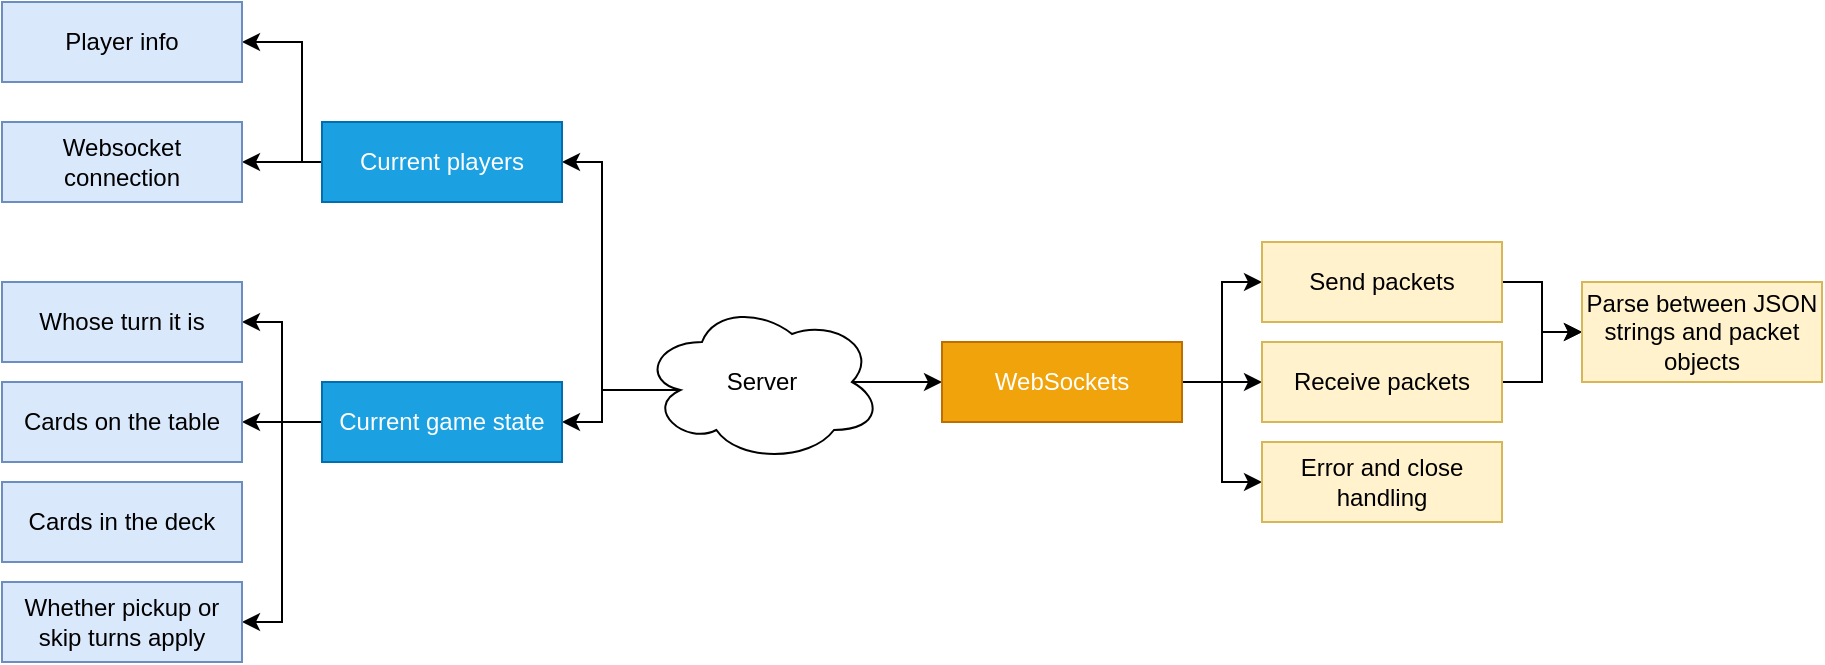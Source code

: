 <mxfile version="13.7.3" type="device"><diagram id="EEIkocR7VSgK2zW3AR_D" name="Page-1"><mxGraphModel dx="1205" dy="696" grid="1" gridSize="10" guides="1" tooltips="1" connect="1" arrows="1" fold="1" page="1" pageScale="1" pageWidth="850" pageHeight="1100" math="0" shadow="0"><root><mxCell id="0"/><mxCell id="1" parent="0"/><mxCell id="SCkdVKrmXf7nQR4t0vMf-5" style="edgeStyle=orthogonalEdgeStyle;rounded=0;orthogonalLoop=1;jettySize=auto;html=1;exitX=0.16;exitY=0.55;exitDx=0;exitDy=0;exitPerimeter=0;entryX=1;entryY=0.5;entryDx=0;entryDy=0;" edge="1" parent="1" source="SCkdVKrmXf7nQR4t0vMf-1" target="SCkdVKrmXf7nQR4t0vMf-2"><mxGeometry relative="1" as="geometry"/></mxCell><mxCell id="SCkdVKrmXf7nQR4t0vMf-16" style="edgeStyle=orthogonalEdgeStyle;rounded=0;orthogonalLoop=1;jettySize=auto;html=1;exitX=0.16;exitY=0.55;exitDx=0;exitDy=0;exitPerimeter=0;entryX=1;entryY=0.5;entryDx=0;entryDy=0;" edge="1" parent="1" source="SCkdVKrmXf7nQR4t0vMf-1" target="SCkdVKrmXf7nQR4t0vMf-8"><mxGeometry relative="1" as="geometry"/></mxCell><mxCell id="SCkdVKrmXf7nQR4t0vMf-27" style="edgeStyle=orthogonalEdgeStyle;rounded=0;orthogonalLoop=1;jettySize=auto;html=1;entryX=0;entryY=0.5;entryDx=0;entryDy=0;exitX=0.875;exitY=0.5;exitDx=0;exitDy=0;exitPerimeter=0;" edge="1" parent="1" source="SCkdVKrmXf7nQR4t0vMf-1" target="SCkdVKrmXf7nQR4t0vMf-20"><mxGeometry relative="1" as="geometry"/></mxCell><mxCell id="SCkdVKrmXf7nQR4t0vMf-1" value="Server" style="ellipse;shape=cloud;whiteSpace=wrap;html=1;" vertex="1" parent="1"><mxGeometry x="360" y="370" width="120" height="80" as="geometry"/></mxCell><mxCell id="SCkdVKrmXf7nQR4t0vMf-6" style="edgeStyle=orthogonalEdgeStyle;rounded=0;orthogonalLoop=1;jettySize=auto;html=1;entryX=1;entryY=0.5;entryDx=0;entryDy=0;" edge="1" parent="1" source="SCkdVKrmXf7nQR4t0vMf-2" target="SCkdVKrmXf7nQR4t0vMf-4"><mxGeometry relative="1" as="geometry"/></mxCell><mxCell id="SCkdVKrmXf7nQR4t0vMf-7" style="edgeStyle=orthogonalEdgeStyle;rounded=0;orthogonalLoop=1;jettySize=auto;html=1;entryX=1;entryY=0.5;entryDx=0;entryDy=0;" edge="1" parent="1" source="SCkdVKrmXf7nQR4t0vMf-2" target="SCkdVKrmXf7nQR4t0vMf-3"><mxGeometry relative="1" as="geometry"><Array as="points"><mxPoint x="190" y="300"/><mxPoint x="190" y="240"/></Array></mxGeometry></mxCell><mxCell id="SCkdVKrmXf7nQR4t0vMf-2" value="Current players" style="rounded=0;whiteSpace=wrap;html=1;fillColor=#1ba1e2;strokeColor=#006EAF;fontColor=#ffffff;" vertex="1" parent="1"><mxGeometry x="200" y="280" width="120" height="40" as="geometry"/></mxCell><mxCell id="SCkdVKrmXf7nQR4t0vMf-3" value="Player info" style="rounded=0;whiteSpace=wrap;html=1;fillColor=#dae8fc;strokeColor=#6c8ebf;" vertex="1" parent="1"><mxGeometry x="40" y="220" width="120" height="40" as="geometry"/></mxCell><mxCell id="SCkdVKrmXf7nQR4t0vMf-4" value="Websocket connection" style="rounded=0;whiteSpace=wrap;html=1;fillColor=#dae8fc;strokeColor=#6c8ebf;" vertex="1" parent="1"><mxGeometry x="40" y="280" width="120" height="40" as="geometry"/></mxCell><mxCell id="SCkdVKrmXf7nQR4t0vMf-13" style="edgeStyle=orthogonalEdgeStyle;rounded=0;orthogonalLoop=1;jettySize=auto;html=1;entryX=1;entryY=0.5;entryDx=0;entryDy=0;" edge="1" parent="1" source="SCkdVKrmXf7nQR4t0vMf-8" target="SCkdVKrmXf7nQR4t0vMf-9"><mxGeometry relative="1" as="geometry"/></mxCell><mxCell id="SCkdVKrmXf7nQR4t0vMf-14" style="edgeStyle=orthogonalEdgeStyle;rounded=0;orthogonalLoop=1;jettySize=auto;html=1;entryX=1;entryY=0.5;entryDx=0;entryDy=0;" edge="1" parent="1" source="SCkdVKrmXf7nQR4t0vMf-8" target="SCkdVKrmXf7nQR4t0vMf-10"><mxGeometry relative="1" as="geometry"/></mxCell><mxCell id="SCkdVKrmXf7nQR4t0vMf-15" style="edgeStyle=orthogonalEdgeStyle;rounded=0;orthogonalLoop=1;jettySize=auto;html=1;entryX=1;entryY=0.5;entryDx=0;entryDy=0;" edge="1" parent="1" source="SCkdVKrmXf7nQR4t0vMf-8" target="SCkdVKrmXf7nQR4t0vMf-11"><mxGeometry relative="1" as="geometry"/></mxCell><mxCell id="SCkdVKrmXf7nQR4t0vMf-8" value="Current game state" style="rounded=0;whiteSpace=wrap;html=1;fillColor=#1ba1e2;strokeColor=#006EAF;fontColor=#ffffff;" vertex="1" parent="1"><mxGeometry x="200" y="410" width="120" height="40" as="geometry"/></mxCell><mxCell id="SCkdVKrmXf7nQR4t0vMf-9" value="Whose turn it is" style="rounded=0;whiteSpace=wrap;html=1;fillColor=#dae8fc;strokeColor=#6c8ebf;" vertex="1" parent="1"><mxGeometry x="40" y="360" width="120" height="40" as="geometry"/></mxCell><mxCell id="SCkdVKrmXf7nQR4t0vMf-10" value="Cards on the table" style="rounded=0;whiteSpace=wrap;html=1;fillColor=#dae8fc;strokeColor=#6c8ebf;" vertex="1" parent="1"><mxGeometry x="40" y="410" width="120" height="40" as="geometry"/></mxCell><mxCell id="SCkdVKrmXf7nQR4t0vMf-11" value="Whether pickup or skip turns apply" style="rounded=0;whiteSpace=wrap;html=1;fillColor=#dae8fc;strokeColor=#6c8ebf;" vertex="1" parent="1"><mxGeometry x="40" y="510" width="120" height="40" as="geometry"/></mxCell><mxCell id="SCkdVKrmXf7nQR4t0vMf-17" style="edgeStyle=orthogonalEdgeStyle;rounded=0;orthogonalLoop=1;jettySize=auto;html=1;exitX=1;exitY=0.5;exitDx=0;exitDy=0;entryX=0;entryY=0.5;entryDx=0;entryDy=0;" edge="1" parent="1" source="SCkdVKrmXf7nQR4t0vMf-20" target="SCkdVKrmXf7nQR4t0vMf-22"><mxGeometry relative="1" as="geometry"/></mxCell><mxCell id="SCkdVKrmXf7nQR4t0vMf-18" style="edgeStyle=orthogonalEdgeStyle;rounded=0;orthogonalLoop=1;jettySize=auto;html=1;exitX=1;exitY=0.5;exitDx=0;exitDy=0;entryX=0;entryY=0.5;entryDx=0;entryDy=0;" edge="1" parent="1" source="SCkdVKrmXf7nQR4t0vMf-20" target="SCkdVKrmXf7nQR4t0vMf-24"><mxGeometry relative="1" as="geometry"/></mxCell><mxCell id="SCkdVKrmXf7nQR4t0vMf-19" style="edgeStyle=orthogonalEdgeStyle;rounded=0;orthogonalLoop=1;jettySize=auto;html=1;exitX=1;exitY=0.5;exitDx=0;exitDy=0;entryX=0;entryY=0.5;entryDx=0;entryDy=0;" edge="1" parent="1" source="SCkdVKrmXf7nQR4t0vMf-20" target="SCkdVKrmXf7nQR4t0vMf-25"><mxGeometry relative="1" as="geometry"/></mxCell><mxCell id="SCkdVKrmXf7nQR4t0vMf-20" value="WebSockets" style="rounded=0;whiteSpace=wrap;html=1;fillColor=#f0a30a;strokeColor=#BD7000;fontColor=#ffffff;" vertex="1" parent="1"><mxGeometry x="510" y="390" width="120" height="40" as="geometry"/></mxCell><mxCell id="SCkdVKrmXf7nQR4t0vMf-21" style="edgeStyle=orthogonalEdgeStyle;rounded=0;orthogonalLoop=1;jettySize=auto;html=1;exitX=1;exitY=0.5;exitDx=0;exitDy=0;entryX=0;entryY=0.5;entryDx=0;entryDy=0;" edge="1" parent="1" source="SCkdVKrmXf7nQR4t0vMf-22" target="SCkdVKrmXf7nQR4t0vMf-26"><mxGeometry relative="1" as="geometry"/></mxCell><mxCell id="SCkdVKrmXf7nQR4t0vMf-22" value="Send packets" style="shape=parallelogram;perimeter=parallelogramPerimeter;whiteSpace=wrap;html=1;fixedSize=1;size=0;fillColor=#fff2cc;strokeColor=#d6b656;" vertex="1" parent="1"><mxGeometry x="670" y="340" width="120" height="40" as="geometry"/></mxCell><mxCell id="SCkdVKrmXf7nQR4t0vMf-23" style="edgeStyle=orthogonalEdgeStyle;rounded=0;orthogonalLoop=1;jettySize=auto;html=1;exitX=1;exitY=0.5;exitDx=0;exitDy=0;entryX=0;entryY=0.5;entryDx=0;entryDy=0;" edge="1" parent="1" source="SCkdVKrmXf7nQR4t0vMf-24" target="SCkdVKrmXf7nQR4t0vMf-26"><mxGeometry relative="1" as="geometry"/></mxCell><mxCell id="SCkdVKrmXf7nQR4t0vMf-24" value="Receive packets" style="shape=parallelogram;perimeter=parallelogramPerimeter;whiteSpace=wrap;html=1;fixedSize=1;size=0;fillColor=#fff2cc;strokeColor=#d6b656;" vertex="1" parent="1"><mxGeometry x="670" y="390" width="120" height="40" as="geometry"/></mxCell><mxCell id="SCkdVKrmXf7nQR4t0vMf-25" value="Error and close handling" style="shape=parallelogram;perimeter=parallelogramPerimeter;whiteSpace=wrap;html=1;fixedSize=1;size=0;fillColor=#fff2cc;strokeColor=#d6b656;" vertex="1" parent="1"><mxGeometry x="670" y="440" width="120" height="40" as="geometry"/></mxCell><mxCell id="SCkdVKrmXf7nQR4t0vMf-26" value="Parse between JSON strings and packet objects" style="shape=parallelogram;perimeter=parallelogramPerimeter;whiteSpace=wrap;html=1;fixedSize=1;size=0;fillColor=#fff2cc;strokeColor=#d6b656;" vertex="1" parent="1"><mxGeometry x="830" y="360" width="120" height="50" as="geometry"/></mxCell><mxCell id="SCkdVKrmXf7nQR4t0vMf-28" value="Cards in the deck" style="rounded=0;whiteSpace=wrap;html=1;fillColor=#dae8fc;strokeColor=#6c8ebf;" vertex="1" parent="1"><mxGeometry x="40" y="460" width="120" height="40" as="geometry"/></mxCell></root></mxGraphModel></diagram></mxfile>